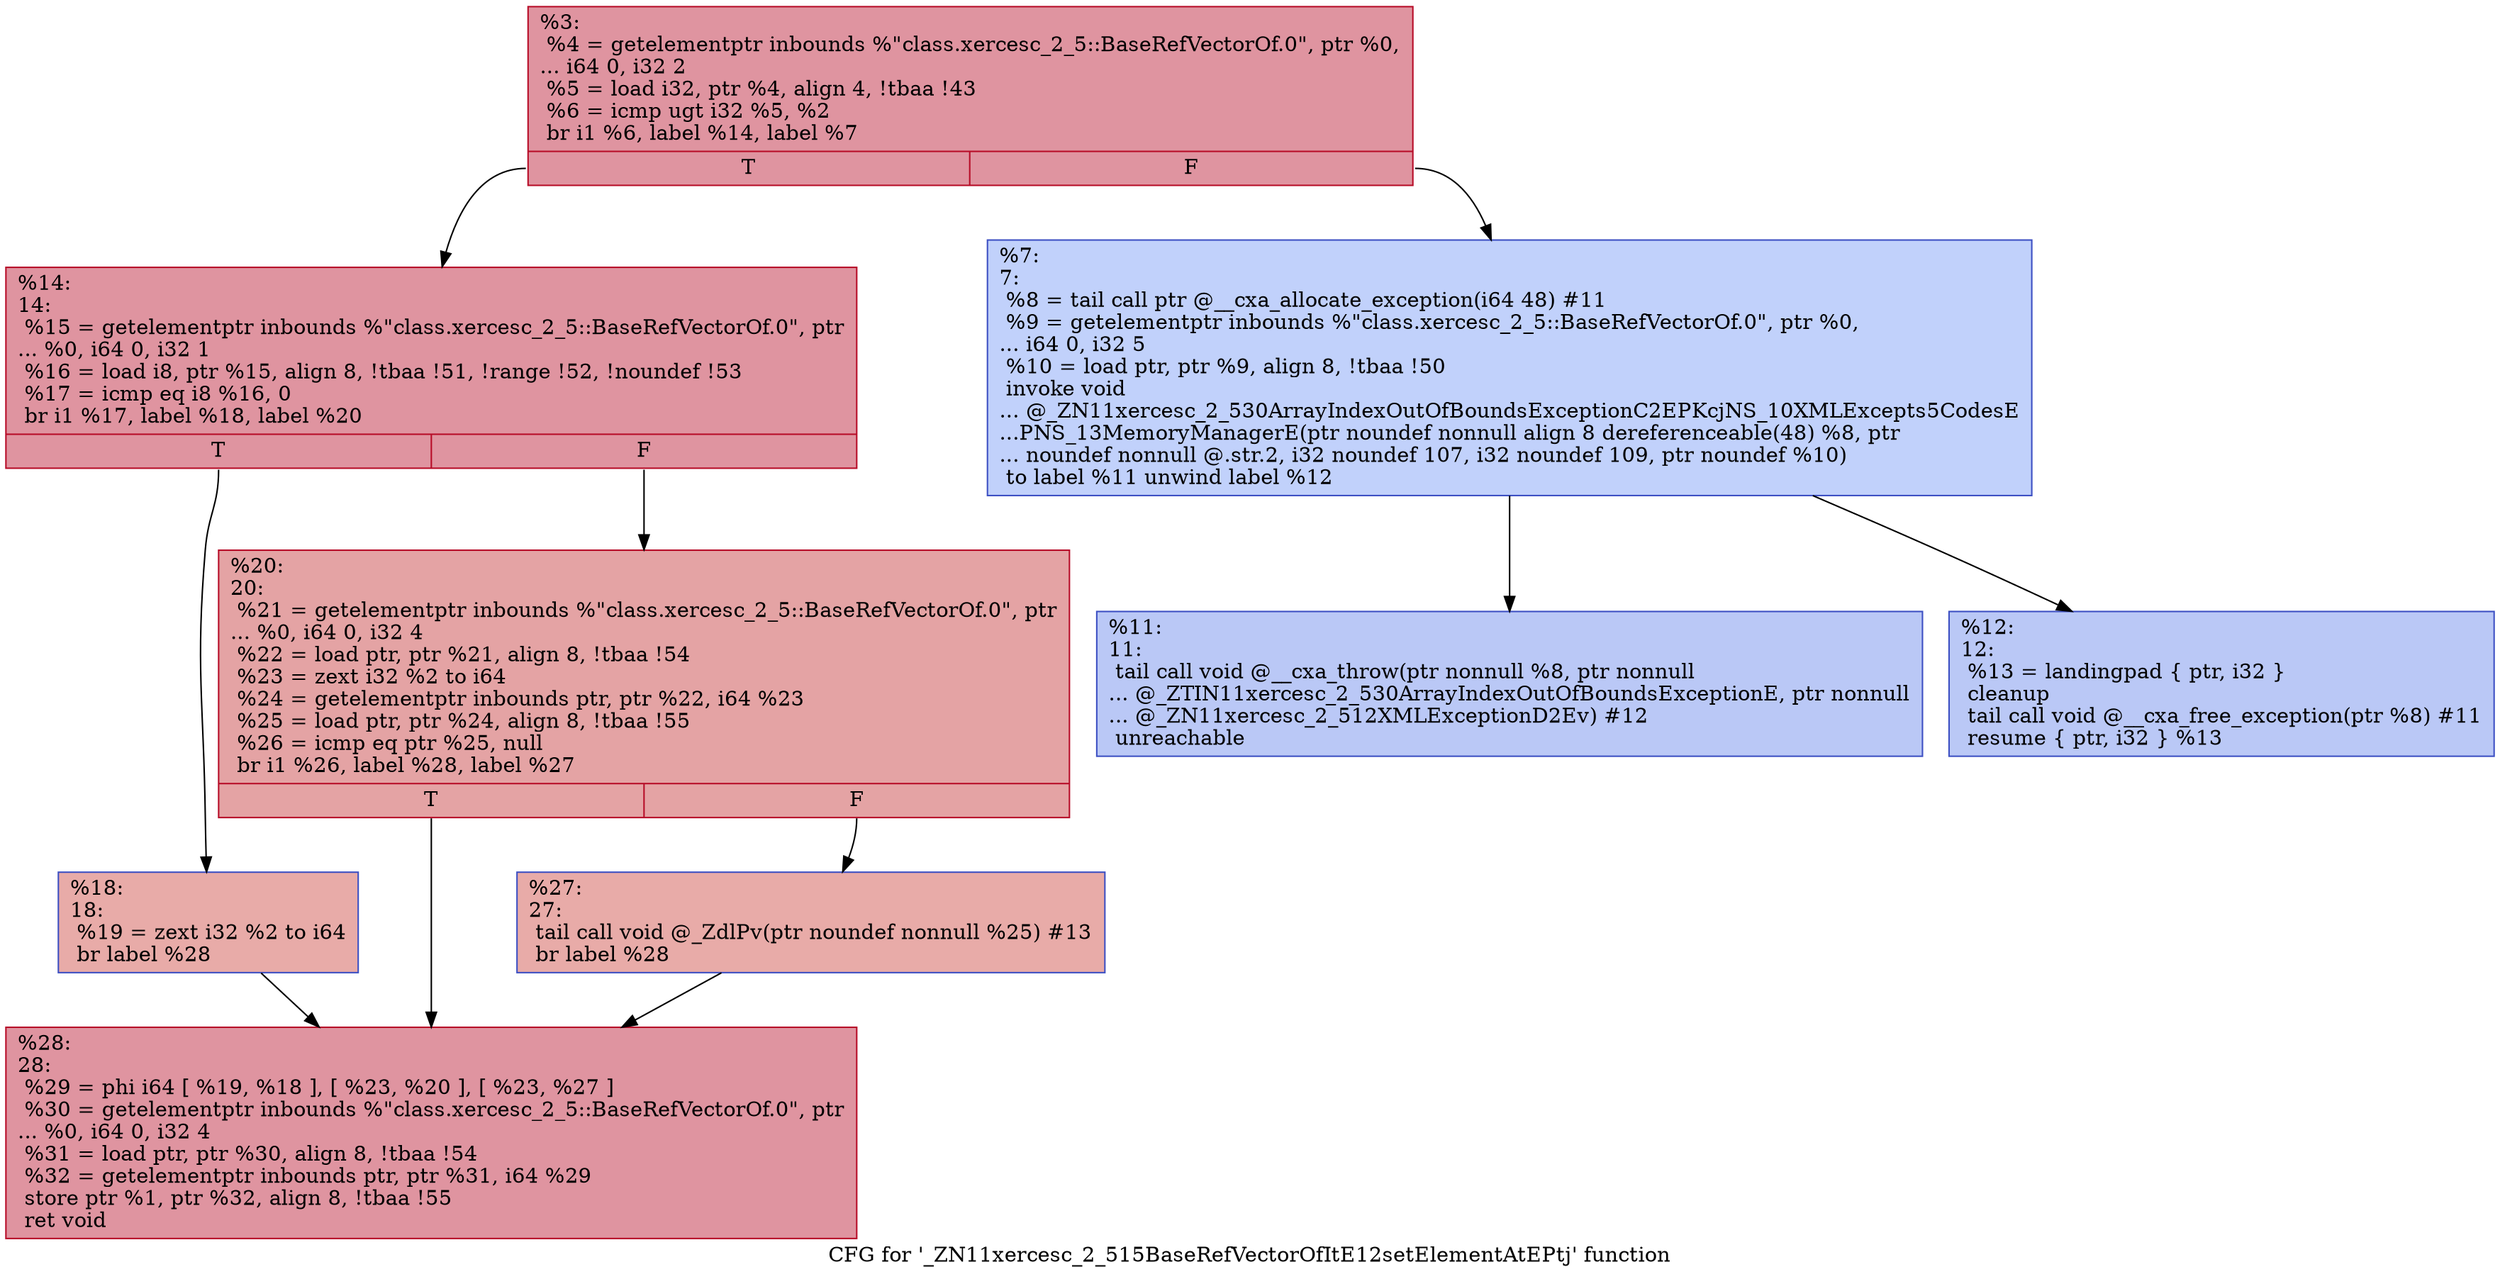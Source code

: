 digraph "CFG for '_ZN11xercesc_2_515BaseRefVectorOfItE12setElementAtEPtj' function" {
	label="CFG for '_ZN11xercesc_2_515BaseRefVectorOfItE12setElementAtEPtj' function";

	Node0x560876da5110 [shape=record,color="#b70d28ff", style=filled, fillcolor="#b70d2870",label="{%3:\l  %4 = getelementptr inbounds %\"class.xercesc_2_5::BaseRefVectorOf.0\", ptr %0,\l... i64 0, i32 2\l  %5 = load i32, ptr %4, align 4, !tbaa !43\l  %6 = icmp ugt i32 %5, %2\l  br i1 %6, label %14, label %7\l|{<s0>T|<s1>F}}"];
	Node0x560876da5110:s0 -> Node0x560876da52e0;
	Node0x560876da5110:s1 -> Node0x560876da5330;
	Node0x560876da5330 [shape=record,color="#3d50c3ff", style=filled, fillcolor="#7396f570",label="{%7:\l7:                                                \l  %8 = tail call ptr @__cxa_allocate_exception(i64 48) #11\l  %9 = getelementptr inbounds %\"class.xercesc_2_5::BaseRefVectorOf.0\", ptr %0,\l... i64 0, i32 5\l  %10 = load ptr, ptr %9, align 8, !tbaa !50\l  invoke void\l... @_ZN11xercesc_2_530ArrayIndexOutOfBoundsExceptionC2EPKcjNS_10XMLExcepts5CodesE\l...PNS_13MemoryManagerE(ptr noundef nonnull align 8 dereferenceable(48) %8, ptr\l... noundef nonnull @.str.2, i32 noundef 107, i32 noundef 109, ptr noundef %10)\l          to label %11 unwind label %12\l}"];
	Node0x560876da5330 -> Node0x560876da5220;
	Node0x560876da5330 -> Node0x560876da5be0;
	Node0x560876da5220 [shape=record,color="#3d50c3ff", style=filled, fillcolor="#6282ea70",label="{%11:\l11:                                               \l  tail call void @__cxa_throw(ptr nonnull %8, ptr nonnull\l... @_ZTIN11xercesc_2_530ArrayIndexOutOfBoundsExceptionE, ptr nonnull\l... @_ZN11xercesc_2_512XMLExceptionD2Ev) #12\l  unreachable\l}"];
	Node0x560876da5be0 [shape=record,color="#3d50c3ff", style=filled, fillcolor="#6282ea70",label="{%12:\l12:                                               \l  %13 = landingpad \{ ptr, i32 \}\l          cleanup\l  tail call void @__cxa_free_exception(ptr %8) #11\l  resume \{ ptr, i32 \} %13\l}"];
	Node0x560876da52e0 [shape=record,color="#b70d28ff", style=filled, fillcolor="#b70d2870",label="{%14:\l14:                                               \l  %15 = getelementptr inbounds %\"class.xercesc_2_5::BaseRefVectorOf.0\", ptr\l... %0, i64 0, i32 1\l  %16 = load i8, ptr %15, align 8, !tbaa !51, !range !52, !noundef !53\l  %17 = icmp eq i8 %16, 0\l  br i1 %17, label %18, label %20\l|{<s0>T|<s1>F}}"];
	Node0x560876da52e0:s0 -> Node0x560876e1bd90;
	Node0x560876da52e0:s1 -> Node0x560876e1bde0;
	Node0x560876e1bd90 [shape=record,color="#3d50c3ff", style=filled, fillcolor="#cc403a70",label="{%18:\l18:                                               \l  %19 = zext i32 %2 to i64\l  br label %28\l}"];
	Node0x560876e1bd90 -> Node0x560876e1bf50;
	Node0x560876e1bde0 [shape=record,color="#b70d28ff", style=filled, fillcolor="#c32e3170",label="{%20:\l20:                                               \l  %21 = getelementptr inbounds %\"class.xercesc_2_5::BaseRefVectorOf.0\", ptr\l... %0, i64 0, i32 4\l  %22 = load ptr, ptr %21, align 8, !tbaa !54\l  %23 = zext i32 %2 to i64\l  %24 = getelementptr inbounds ptr, ptr %22, i64 %23\l  %25 = load ptr, ptr %24, align 8, !tbaa !55\l  %26 = icmp eq ptr %25, null\l  br i1 %26, label %28, label %27\l|{<s0>T|<s1>F}}"];
	Node0x560876e1bde0:s0 -> Node0x560876e1bf50;
	Node0x560876e1bde0:s1 -> Node0x560876e1c350;
	Node0x560876e1c350 [shape=record,color="#3d50c3ff", style=filled, fillcolor="#cc403a70",label="{%27:\l27:                                               \l  tail call void @_ZdlPv(ptr noundef nonnull %25) #13\l  br label %28\l}"];
	Node0x560876e1c350 -> Node0x560876e1bf50;
	Node0x560876e1bf50 [shape=record,color="#b70d28ff", style=filled, fillcolor="#b70d2870",label="{%28:\l28:                                               \l  %29 = phi i64 [ %19, %18 ], [ %23, %20 ], [ %23, %27 ]\l  %30 = getelementptr inbounds %\"class.xercesc_2_5::BaseRefVectorOf.0\", ptr\l... %0, i64 0, i32 4\l  %31 = load ptr, ptr %30, align 8, !tbaa !54\l  %32 = getelementptr inbounds ptr, ptr %31, i64 %29\l  store ptr %1, ptr %32, align 8, !tbaa !55\l  ret void\l}"];
}
